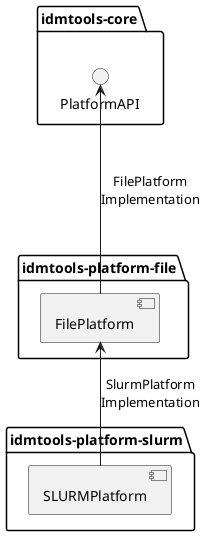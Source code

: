 @startuml

package "idmtools-core" as registry {
    () "PlatformAPI" as PlatformAPI
}

package "idmtools-platform-file" as file_platform {
    [FilePlatform]
}

package "idmtools-platform-slurm" as slurm {
    [SLURMPlatform]   
}


PlatformAPI <-down-- FilePlatform: FilePlatform\nImplementation
FilePlatform <-- SLURMPlatform: SlurmPlatform\nImplementation
@enduml